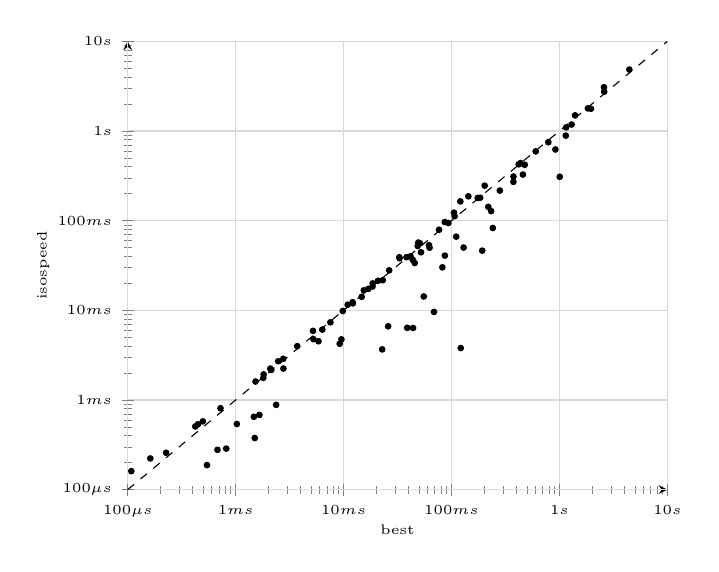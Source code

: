 \begin{tikzpicture}
\begin{axis}[
	font = \tiny,
	axis lines = left,
	axis lines = left,
	grid = major,
	grid style = {draw=gray!30},
	xmode = log,
	ymode = log,
	ymin = 0.1,
	ymax = 10000,
	xmin = 0.1,
	xmax = 10000,
	xlabel = {best},
	ylabel = {isospeed},
	label shift = {-6pt},
	% log ticks with fixed point,
	xtick = {0.1, 1, 10, 100, 1000, 10000, 100000, 1000000, 10000000},
	ytick = {0.1, 1, 10, 100, 1000, 10000, 100000, 1000000, 10000000},
	xticklabels = \empty,
	yticklabels = \empty,
	extra x ticks = {0.1, 1, 10, 100, 1000, 10000, 60000, 600000, 1800000, 3600000},
	extra x tick labels = {$100 {\mu}s$, $1 ms$, $10 ms$, $100 ms$, $1 s$, $10 s$, $1 m.$, $10 m.$, $30 m.$, $1 h$},
	extra y ticks = {0.1, 1, 10, 100, 1000, 10000, 60000, 600000, 1800000, 3600000},
	extra y tick labels = {$100 {\mu}s$, $1 ms$, $10 ms$, $100 ms$, $1 s$, $10 s$, $1 m.$, $10 m.$, $30 m.$, $1 h$},
]
	\addplot [only marks, mark size=1pt] coordinates {
		(7.556, 7.352)
		(1007.123, 308.606)
		(38.283, 39.186)
		(1.504, 0.377)
		(233.096, 127.982)
		(9.552, 4.745)
		(1.53, 1.608)
		(0.818, 0.287)
		(419.467, 425.201)
		(917.461, 622.47)
		(375.216, 310.883)
		(23.093, 21.692)
		(55.341, 14.28)
		(0.227, 0.258)
		(0.724, 0.81)
		(10.927, 11.553)
		(3.722, 3.987)
		(5.861, 4.519)
		(2.762, 2.881)
		(14.729, 14.149)
		(20.834, 21.343)
		(12.192, 11.967)
		(25.904, 6.639)
		(105.489, 122.93)
		(184.238, 180.302)
		(1145.169, 887.819)
		(2.771, 2.244)
		(121.843, 3.795)
		(458.832, 326.927)
		(0.543, 0.188)
		(48.673, 52.156)
		(1.027, 0.54)
		(5.208, 5.902)
		(52.212, 44.426)
		(18.609, 19.974)
		(2.138, 2.166)
		(280.412, 216.618)
		(41.702, 40.04)
		(32.873, 39.092)
		(0.679, 0.278)
		(0.423, 0.507)
		(374.628, 270.863)
		(86.806, 40.751)
		(192.646, 46.317)
		(789.577, 750.183)
		(86.717, 96.521)
		(22.797, 3.669)
		(12.132, 12.319)
		(2586.058, 3079.952)
		(1.476, 0.65)
		(43.732, 36.626)
		(1396.6, 1494.432)
		(129.469, 50.153)
		(1.817, 1.931)
		(2.482, 2.707)
		(477.168, 420.092)
		(49.257, 56.991)
		(1.805, 1.766)
		(68.899, 9.606)
		(45.651, 33.706)
		(106.932, 112.323)
		(110.554, 66.37)
		(38.873, 6.384)
		(2.096, 2.241)
		(0.447, 0.536)
		(62.603, 49.944)
		(241.46, 82.867)
		(602.845, 592.471)
		(1959.942, 1770.697)
		(16.968, 17.373)
		(5.262, 4.765)
		(76.738, 79.226)
		(4445.982, 4842.512)
		(203.07, 245.63)
		(1297.729, 1181.946)
		(2598.821, 2736.576)
		(15.409, 16.722)
		(0.497, 0.578)
		(0.162, 0.223)
		(6.354, 6.102)
		(2.375, 0.883)
		(26.474, 27.947)
		(120.817, 164.073)
		(219.119, 142.588)
		(18.549, 18.435)
		(9.212, 4.237)
		(143.188, 186.939)
		(9.841, 9.829)
		(175.058, 179.361)
		(1154.557, 1098.055)
		(93.553, 94.224)
		(44.037, 6.361)
		(33.034, 38.128)
		(50.919, 56.12)
		(61.927, 53.327)
		(0.108, 0.161)
		(437.722, 439.368)
		(1837.667, 1787.666)
		(82.344, 30.184)
		(1.661, 0.682)
	};
	\addplot+ [mark=none, black, dashed, domain=0.1:10000] {x};
\end{axis}
\end{tikzpicture}
